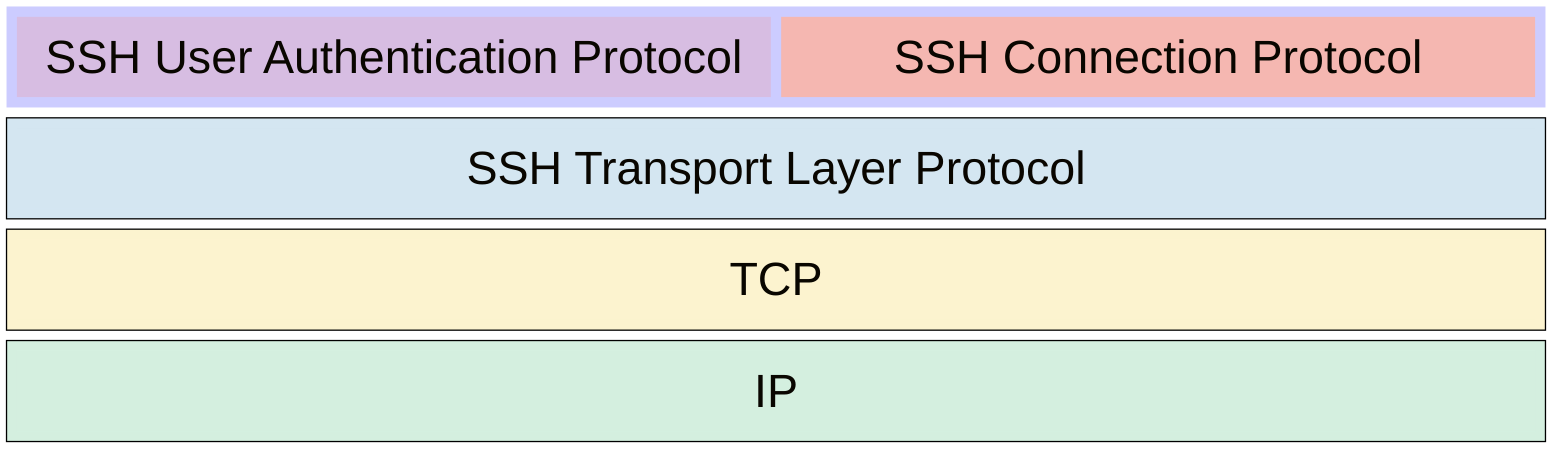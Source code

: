 %%{init: {'theme': 'base', 'themeVariables': { 'fontSize': '36px'}}}%%
block-beta
    columns 10

    block:SSH_p:10
        ssh_auth_p["SSH User Authentication Protocol"]
        ssh_conn_p["SSH Connection Protocol"]
    end

    block:SSH_t:10
        ssh_transport_p["SSH Transport Layer Protocol"]
    end

    block:TCP:10
        tcp["TCP"]
    end

    block:IP:10
        ip["IP"]
    end

    style SSH_p fill:#ccccff, stroke-width:0px
    style ssh_conn_p fill:#f5b7b1, stroke-width:0px
    style ssh_auth_p fill: #d7bde2, stroke-width:0px

    style SSH_t fill:#d4e6f1, stroke:#000,stroke-width:1px
    style ssh_transport_p fill:#d4e6f1, stroke-width:0px

    style TCP fill:#fcf3cf, stroke:#000,stroke-width:1px
    style tcp fill:#fcf3cf, stroke-width:0px

    style IP fill:#d4efdf, stroke:#000,stroke-width:1px
    style ip fill:#d4efdf, stroke-width:0px